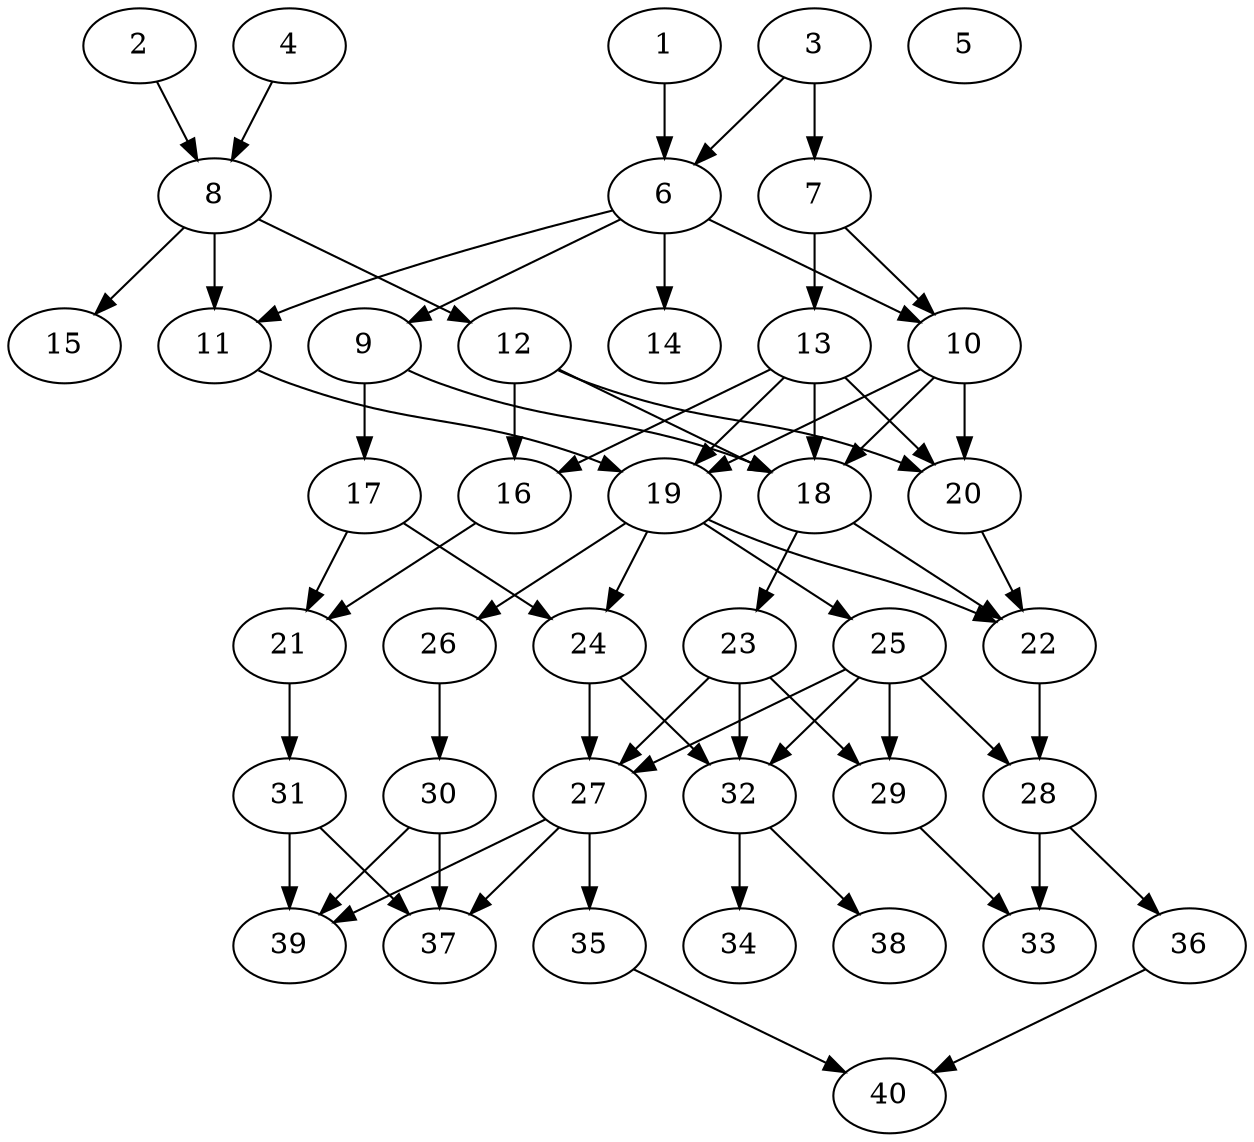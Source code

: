 // DAG automatically generated by daggen at Thu Oct  3 14:06:50 2019
// ./daggen --dot -n 40 --ccr 0.5 --fat 0.5 --regular 0.5 --density 0.5 --mindata 5242880 --maxdata 52428800 
digraph G {
  1 [size="18847744", alpha="0.19", expect_size="9423872"] 
  1 -> 6 [size ="9423872"]
  2 [size="103755776", alpha="0.09", expect_size="51877888"] 
  2 -> 8 [size ="51877888"]
  3 [size="66275328", alpha="0.12", expect_size="33137664"] 
  3 -> 6 [size ="33137664"]
  3 -> 7 [size ="33137664"]
  4 [size="42850304", alpha="0.19", expect_size="21425152"] 
  4 -> 8 [size ="21425152"]
  5 [size="12627968", alpha="0.18", expect_size="6313984"] 
  6 [size="35182592", alpha="0.08", expect_size="17591296"] 
  6 -> 9 [size ="17591296"]
  6 -> 10 [size ="17591296"]
  6 -> 11 [size ="17591296"]
  6 -> 14 [size ="17591296"]
  7 [size="85737472", alpha="0.13", expect_size="42868736"] 
  7 -> 10 [size ="42868736"]
  7 -> 13 [size ="42868736"]
  8 [size="62728192", alpha="0.03", expect_size="31364096"] 
  8 -> 11 [size ="31364096"]
  8 -> 12 [size ="31364096"]
  8 -> 15 [size ="31364096"]
  9 [size="74711040", alpha="0.12", expect_size="37355520"] 
  9 -> 17 [size ="37355520"]
  9 -> 18 [size ="37355520"]
  10 [size="30048256", alpha="0.07", expect_size="15024128"] 
  10 -> 18 [size ="15024128"]
  10 -> 19 [size ="15024128"]
  10 -> 20 [size ="15024128"]
  11 [size="101324800", alpha="0.18", expect_size="50662400"] 
  11 -> 19 [size ="50662400"]
  12 [size="95301632", alpha="0.16", expect_size="47650816"] 
  12 -> 16 [size ="47650816"]
  12 -> 18 [size ="47650816"]
  12 -> 20 [size ="47650816"]
  13 [size="41482240", alpha="0.19", expect_size="20741120"] 
  13 -> 16 [size ="20741120"]
  13 -> 18 [size ="20741120"]
  13 -> 19 [size ="20741120"]
  13 -> 20 [size ="20741120"]
  14 [size="100022272", alpha="0.01", expect_size="50011136"] 
  15 [size="97552384", alpha="0.02", expect_size="48776192"] 
  16 [size="88195072", alpha="0.17", expect_size="44097536"] 
  16 -> 21 [size ="44097536"]
  17 [size="30824448", alpha="0.12", expect_size="15412224"] 
  17 -> 21 [size ="15412224"]
  17 -> 24 [size ="15412224"]
  18 [size="92196864", alpha="0.09", expect_size="46098432"] 
  18 -> 22 [size ="46098432"]
  18 -> 23 [size ="46098432"]
  19 [size="11610112", alpha="0.01", expect_size="5805056"] 
  19 -> 22 [size ="5805056"]
  19 -> 24 [size ="5805056"]
  19 -> 25 [size ="5805056"]
  19 -> 26 [size ="5805056"]
  20 [size="66412544", alpha="0.04", expect_size="33206272"] 
  20 -> 22 [size ="33206272"]
  21 [size="100052992", alpha="0.09", expect_size="50026496"] 
  21 -> 31 [size ="50026496"]
  22 [size="91641856", alpha="0.14", expect_size="45820928"] 
  22 -> 28 [size ="45820928"]
  23 [size="73564160", alpha="0.10", expect_size="36782080"] 
  23 -> 27 [size ="36782080"]
  23 -> 29 [size ="36782080"]
  23 -> 32 [size ="36782080"]
  24 [size="66813952", alpha="0.14", expect_size="33406976"] 
  24 -> 27 [size ="33406976"]
  24 -> 32 [size ="33406976"]
  25 [size="72863744", alpha="0.18", expect_size="36431872"] 
  25 -> 27 [size ="36431872"]
  25 -> 28 [size ="36431872"]
  25 -> 29 [size ="36431872"]
  25 -> 32 [size ="36431872"]
  26 [size="80979968", alpha="0.07", expect_size="40489984"] 
  26 -> 30 [size ="40489984"]
  27 [size="65196032", alpha="0.12", expect_size="32598016"] 
  27 -> 35 [size ="32598016"]
  27 -> 37 [size ="32598016"]
  27 -> 39 [size ="32598016"]
  28 [size="27000832", alpha="0.08", expect_size="13500416"] 
  28 -> 33 [size ="13500416"]
  28 -> 36 [size ="13500416"]
  29 [size="70670336", alpha="0.18", expect_size="35335168"] 
  29 -> 33 [size ="35335168"]
  30 [size="74397696", alpha="0.11", expect_size="37198848"] 
  30 -> 37 [size ="37198848"]
  30 -> 39 [size ="37198848"]
  31 [size="93194240", alpha="0.05", expect_size="46597120"] 
  31 -> 37 [size ="46597120"]
  31 -> 39 [size ="46597120"]
  32 [size="41054208", alpha="0.16", expect_size="20527104"] 
  32 -> 34 [size ="20527104"]
  32 -> 38 [size ="20527104"]
  33 [size="11247616", alpha="0.13", expect_size="5623808"] 
  34 [size="59566080", alpha="0.10", expect_size="29783040"] 
  35 [size="29630464", alpha="0.05", expect_size="14815232"] 
  35 -> 40 [size ="14815232"]
  36 [size="17956864", alpha="0.17", expect_size="8978432"] 
  36 -> 40 [size ="8978432"]
  37 [size="49242112", alpha="0.13", expect_size="24621056"] 
  38 [size="104370176", alpha="0.06", expect_size="52185088"] 
  39 [size="46837760", alpha="0.19", expect_size="23418880"] 
  40 [size="35244032", alpha="0.05", expect_size="17622016"] 
}
